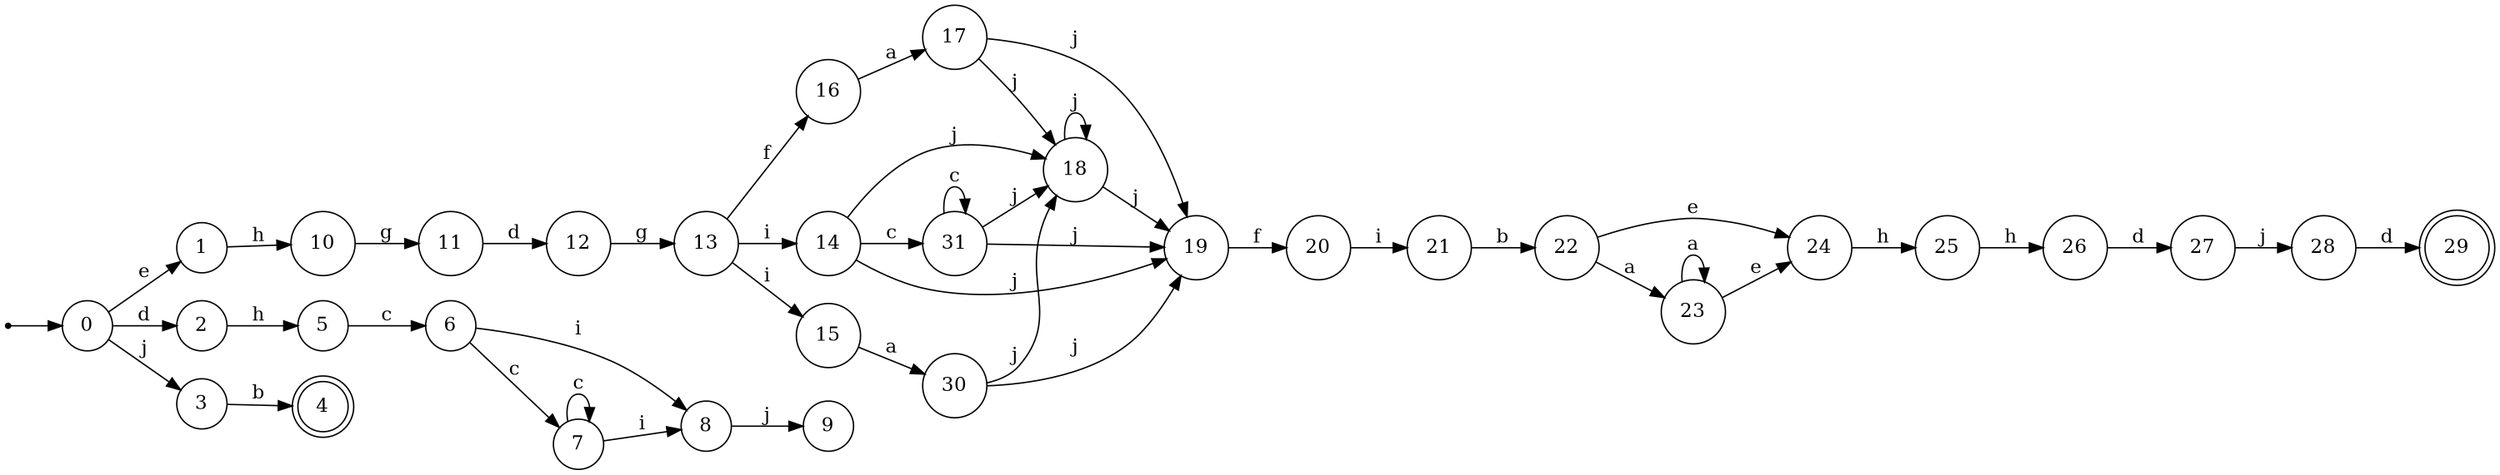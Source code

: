 digraph finite_state_machine {
rankdir=LR;
size="20,20";
node [shape = point]; "dummy0"
node [shape = circle]; "0";
"dummy0" -> "0";
node [shape = circle]; "1";
node [shape = circle]; "2";
node [shape = circle]; "3";
node [shape = doublecircle]; "4";node [shape = circle]; "5";
node [shape = circle]; "6";
node [shape = circle]; "7";
node [shape = circle]; "8";
node [shape = circle]; "9";
node [shape = circle]; "10";
node [shape = circle]; "11";
node [shape = circle]; "12";
node [shape = circle]; "13";
node [shape = circle]; "14";
node [shape = circle]; "15";
node [shape = circle]; "16";
node [shape = circle]; "17";
node [shape = circle]; "18";
node [shape = circle]; "19";
node [shape = circle]; "20";
node [shape = circle]; "21";
node [shape = circle]; "22";
node [shape = circle]; "23";
node [shape = circle]; "24";
node [shape = circle]; "25";
node [shape = circle]; "26";
node [shape = circle]; "27";
node [shape = circle]; "28";
node [shape = doublecircle]; "29";node [shape = circle]; "30";
node [shape = circle]; "31";
"0" -> "1" [label = "e"];
 "0" -> "2" [label = "d"];
 "0" -> "3" [label = "j"];
 "3" -> "4" [label = "b"];
 "2" -> "5" [label = "h"];
 "5" -> "6" [label = "c"];
 "6" -> "7" [label = "c"];
 "6" -> "8" [label = "i"];
 "8" -> "9" [label = "j"];
 "7" -> "7" [label = "c"];
 "7" -> "8" [label = "i"];
 "1" -> "10" [label = "h"];
 "10" -> "11" [label = "g"];
 "11" -> "12" [label = "d"];
 "12" -> "13" [label = "g"];
 "13" -> "14" [label = "i"];
 "13" -> "15" [label = "i"];
 "13" -> "16" [label = "f"];
 "16" -> "17" [label = "a"];
 "17" -> "18" [label = "j"];
 "17" -> "19" [label = "j"];
 "19" -> "20" [label = "f"];
 "20" -> "21" [label = "i"];
 "21" -> "22" [label = "b"];
 "22" -> "23" [label = "a"];
 "22" -> "24" [label = "e"];
 "24" -> "25" [label = "h"];
 "25" -> "26" [label = "h"];
 "26" -> "27" [label = "d"];
 "27" -> "28" [label = "j"];
 "28" -> "29" [label = "d"];
 "23" -> "23" [label = "a"];
 "23" -> "24" [label = "e"];
 "18" -> "18" [label = "j"];
 "18" -> "19" [label = "j"];
 "15" -> "30" [label = "a"];
 "30" -> "18" [label = "j"];
 "30" -> "19" [label = "j"];
 "14" -> "31" [label = "c"];
 "14" -> "18" [label = "j"];
 "14" -> "19" [label = "j"];
 "31" -> "31" [label = "c"];
 "31" -> "18" [label = "j"];
 "31" -> "19" [label = "j"];
 }
